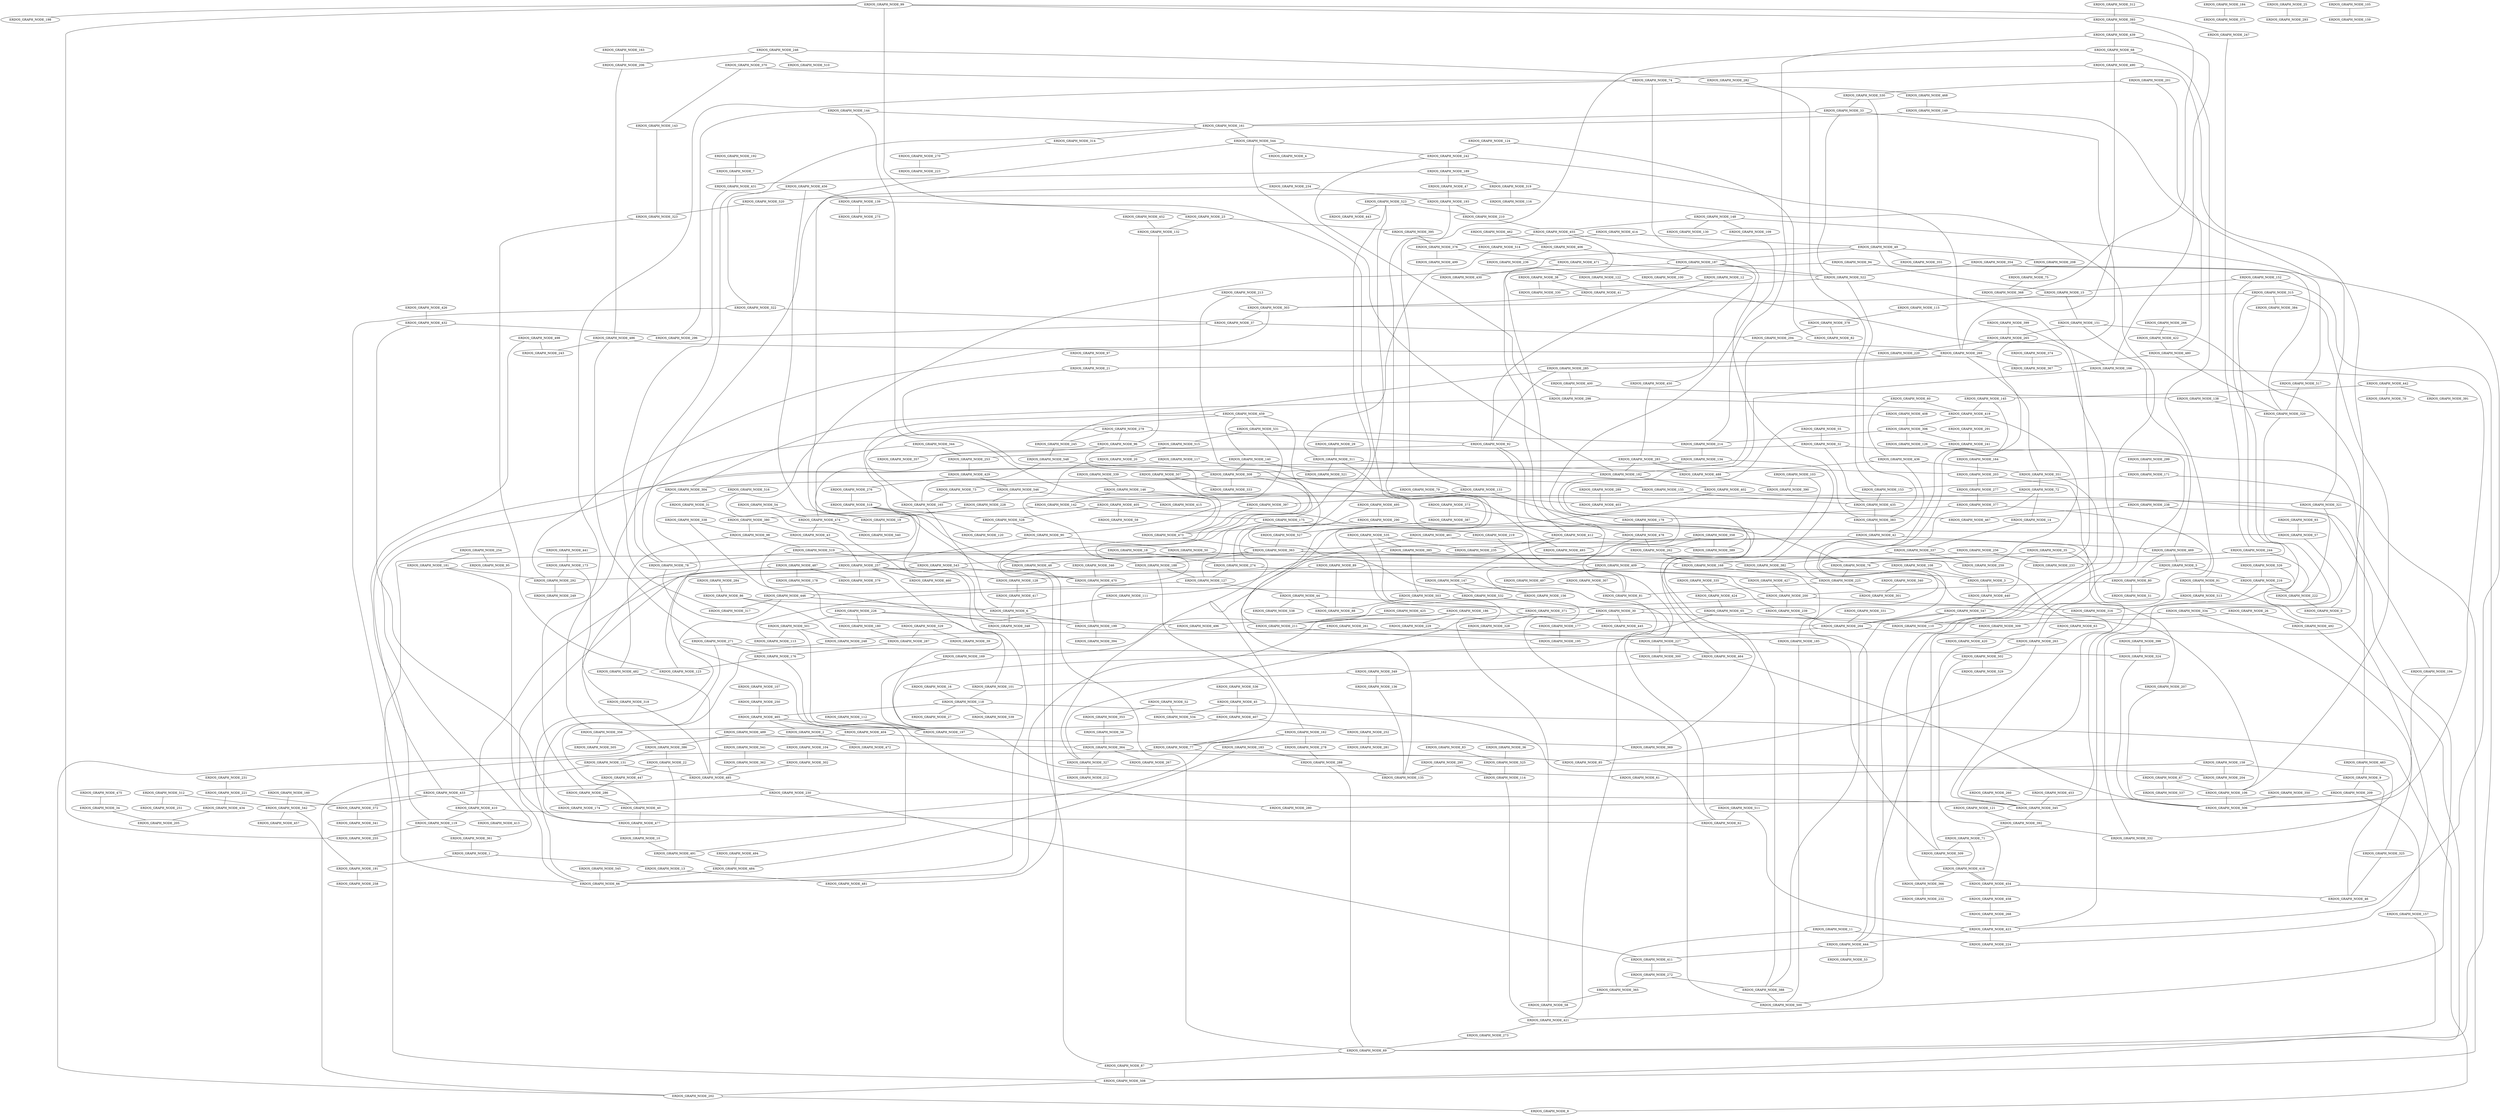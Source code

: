 graph ERDOS_GRAPH{
ERDOS_GRAPH_NODE_436 -- ERDOS_GRAPH_NODE_351;
ERDOS_GRAPH_NODE_528 -- ERDOS_GRAPH_NODE_90;
ERDOS_GRAPH_NODE_435 -- ERDOS_GRAPH_NODE_383;
ERDOS_GRAPH_NODE_511 -- ERDOS_GRAPH_NODE_423;
ERDOS_GRAPH_NODE_371 -- ERDOS_GRAPH_NODE_327;
ERDOS_GRAPH_NODE_99 -- ERDOS_GRAPH_NODE_393;
ERDOS_GRAPH_NODE_91 -- ERDOS_GRAPH_NODE_492;
ERDOS_GRAPH_NODE_242 -- ERDOS_GRAPH_NODE_189;
ERDOS_GRAPH_NODE_398 -- ERDOS_GRAPH_NODE_324;
ERDOS_GRAPH_NODE_146 -- ERDOS_GRAPH_NODE_397;
ERDOS_GRAPH_NODE_385 -- ERDOS_GRAPH_NODE_503;
ERDOS_GRAPH_NODE_320 -- ERDOS_GRAPH_NODE_423;
ERDOS_GRAPH_NODE_440 -- ERDOS_GRAPH_NODE_547;
ERDOS_GRAPH_NODE_279 -- ERDOS_GRAPH_NODE_96;
ERDOS_GRAPH_NODE_15 -- ERDOS_GRAPH_NODE_151;
ERDOS_GRAPH_NODE_319 -- ERDOS_GRAPH_NODE_116;
ERDOS_GRAPH_NODE_423 -- ERDOS_GRAPH_NODE_224;
ERDOS_GRAPH_NODE_380 -- ERDOS_GRAPH_NODE_43;
ERDOS_GRAPH_NODE_351 -- ERDOS_GRAPH_NODE_72;
ERDOS_GRAPH_NODE_261 -- ERDOS_GRAPH_NODE_248;
ERDOS_GRAPH_NODE_228 -- ERDOS_GRAPH_NODE_19;
ERDOS_GRAPH_NODE_363 -- ERDOS_GRAPH_NODE_543;
ERDOS_GRAPH_NODE_409 -- ERDOS_GRAPH_NODE_345;
ERDOS_GRAPH_NODE_395 -- ERDOS_GRAPH_NODE_376;
ERDOS_GRAPH_NODE_471 -- ERDOS_GRAPH_NODE_430;
ERDOS_GRAPH_NODE_30 -- ERDOS_GRAPH_NODE_177;
ERDOS_GRAPH_NODE_90 -- ERDOS_GRAPH_NODE_257;
ERDOS_GRAPH_NODE_175 -- ERDOS_GRAPH_NODE_219;
ERDOS_GRAPH_NODE_429 -- ERDOS_GRAPH_NODE_276;
ERDOS_GRAPH_NODE_246 -- ERDOS_GRAPH_NODE_282;
ERDOS_GRAPH_NODE_442 -- ERDOS_GRAPH_NODE_391;
ERDOS_GRAPH_NODE_169 -- ERDOS_GRAPH_NODE_197;
ERDOS_GRAPH_NODE_502 -- ERDOS_GRAPH_NODE_529;
ERDOS_GRAPH_NODE_295 -- ERDOS_GRAPH_NODE_114;
ERDOS_GRAPH_NODE_392 -- ERDOS_GRAPH_NODE_71;
ERDOS_GRAPH_NODE_334 -- ERDOS_GRAPH_NODE_325;
ERDOS_GRAPH_NODE_191 -- ERDOS_GRAPH_NODE_258;
ERDOS_GRAPH_NODE_522 -- ERDOS_GRAPH_NODE_41;
ERDOS_GRAPH_NODE_108 -- ERDOS_GRAPH_NODE_3;
ERDOS_GRAPH_NODE_450 -- ERDOS_GRAPH_NODE_283;
ERDOS_GRAPH_NODE_270 -- ERDOS_GRAPH_NODE_223;
ERDOS_GRAPH_NODE_494 -- ERDOS_GRAPH_NODE_484;
ERDOS_GRAPH_NODE_446 -- ERDOS_GRAPH_NODE_66;
ERDOS_GRAPH_NODE_127 -- ERDOS_GRAPH_NODE_446;
ERDOS_GRAPH_NODE_68 -- ERDOS_GRAPH_NODE_91;
ERDOS_GRAPH_NODE_404 -- ERDOS_GRAPH_NODE_202;
ERDOS_GRAPH_NODE_303 -- ERDOS_GRAPH_NODE_292;
ERDOS_GRAPH_NODE_318 -- ERDOS_GRAPH_NODE_485;
ERDOS_GRAPH_NODE_402 -- ERDOS_GRAPH_NODE_321;
ERDOS_GRAPH_NODE_419 -- ERDOS_GRAPH_NODE_259;
ERDOS_GRAPH_NODE_148 -- ERDOS_GRAPH_NODE_517;
ERDOS_GRAPH_NODE_175 -- ERDOS_GRAPH_NODE_127;
ERDOS_GRAPH_NODE_523 -- ERDOS_GRAPH_NODE_175;
ERDOS_GRAPH_NODE_200 -- ERDOS_GRAPH_NODE_316;
ERDOS_GRAPH_NODE_461 -- ERDOS_GRAPH_NODE_111;
ERDOS_GRAPH_NODE_158 -- ERDOS_GRAPH_NODE_204;
ERDOS_GRAPH_NODE_304 -- ERDOS_GRAPH_NODE_491;
ERDOS_GRAPH_NODE_180 -- ERDOS_GRAPH_NODE_287;
ERDOS_GRAPH_NODE_459 -- ERDOS_GRAPH_NODE_120;
ERDOS_GRAPH_NODE_327 -- ERDOS_GRAPH_NODE_212;
ERDOS_GRAPH_NODE_71 -- ERDOS_GRAPH_NODE_418;
ERDOS_GRAPH_NODE_22 -- ERDOS_GRAPH_NODE_447;
ERDOS_GRAPH_NODE_526 -- ERDOS_GRAPH_NODE_216;
ERDOS_GRAPH_NODE_459 -- ERDOS_GRAPH_NODE_199;
ERDOS_GRAPH_NODE_34 -- ERDOS_GRAPH_NODE_205;
ERDOS_GRAPH_NODE_133 -- ERDOS_GRAPH_NODE_369;
ERDOS_GRAPH_NODE_277 -- ERDOS_GRAPH_NODE_377;
ERDOS_GRAPH_NODE_149 -- ERDOS_GRAPH_NODE_161;
ERDOS_GRAPH_NODE_152 -- ERDOS_GRAPH_NODE_345;
ERDOS_GRAPH_NODE_225 -- ERDOS_GRAPH_NODE_301;
ERDOS_GRAPH_NODE_283 -- ERDOS_GRAPH_NODE_182;
ERDOS_GRAPH_NODE_461 -- ERDOS_GRAPH_NODE_389;
ERDOS_GRAPH_NODE_433 -- ERDOS_GRAPH_NODE_410;
ERDOS_GRAPH_NODE_263 -- ERDOS_GRAPH_NODE_85;
ERDOS_GRAPH_NODE_334 -- ERDOS_GRAPH_NODE_110;
ERDOS_GRAPH_NODE_350 -- ERDOS_GRAPH_NODE_506;
ERDOS_GRAPH_NODE_412 -- ERDOS_GRAPH_NODE_345;
ERDOS_GRAPH_NODE_269 -- ERDOS_GRAPH_NODE_351;
ERDOS_GRAPH_NODE_247 -- ERDOS_GRAPH_NODE_244;
ERDOS_GRAPH_NODE_424 -- ERDOS_GRAPH_NODE_65;
ERDOS_GRAPH_NODE_403 -- ERDOS_GRAPH_NODE_467;
ERDOS_GRAPH_NODE_378 -- ERDOS_GRAPH_NODE_82;
ERDOS_GRAPH_NODE_544 -- ERDOS_GRAPH_NODE_242;
ERDOS_GRAPH_NODE_315 -- ERDOS_GRAPH_NODE_106;
ERDOS_GRAPH_NODE_248 -- ERDOS_GRAPH_NODE_40;
ERDOS_GRAPH_NODE_8 -- ERDOS_GRAPH_NODE_118;
ERDOS_GRAPH_NODE_107 -- ERDOS_GRAPH_NODE_250;
ERDOS_GRAPH_NODE_501 -- ERDOS_GRAPH_NODE_248;
ERDOS_GRAPH_NODE_157 -- ERDOS_GRAPH_NODE_69;
ERDOS_GRAPH_NODE_410 -- ERDOS_GRAPH_NODE_119;
ERDOS_GRAPH_NODE_143 -- ERDOS_GRAPH_NODE_323;
ERDOS_GRAPH_NODE_425 -- ERDOS_GRAPH_NODE_211;
ERDOS_GRAPH_NODE_354 -- ERDOS_GRAPH_NODE_423;
ERDOS_GRAPH_NODE_148 -- ERDOS_GRAPH_NODE_455;
ERDOS_GRAPH_NODE_453 -- ERDOS_GRAPH_NODE_345;
ERDOS_GRAPH_NODE_322 -- ERDOS_GRAPH_NODE_37;
ERDOS_GRAPH_NODE_364 -- ERDOS_GRAPH_NODE_85;
ERDOS_GRAPH_NODE_184 -- ERDOS_GRAPH_NODE_375;
ERDOS_GRAPH_NODE_442 -- ERDOS_GRAPH_NODE_70;
ERDOS_GRAPH_NODE_512 -- ERDOS_GRAPH_NODE_542;
ERDOS_GRAPH_NODE_226 -- ERDOS_GRAPH_NODE_501;
ERDOS_GRAPH_NODE_531 -- ERDOS_GRAPH_NODE_515;
ERDOS_GRAPH_NODE_483 -- ERDOS_GRAPH_NODE_332;
ERDOS_GRAPH_NODE_181 -- ERDOS_GRAPH_NODE_292;
ERDOS_GRAPH_NODE_306 -- ERDOS_GRAPH_NODE_126;
ERDOS_GRAPH_NODE_26 -- ERDOS_GRAPH_NODE_309;
ERDOS_GRAPH_NODE_349 -- ERDOS_GRAPH_NODE_101;
ERDOS_GRAPH_NODE_363 -- ERDOS_GRAPH_NODE_106;
ERDOS_GRAPH_NODE_80 -- ERDOS_GRAPH_NODE_51;
ERDOS_GRAPH_NODE_185 -- ERDOS_GRAPH_NODE_500;
ERDOS_GRAPH_NODE_200 -- ERDOS_GRAPH_NODE_371;
ERDOS_GRAPH_NODE_213 -- ERDOS_GRAPH_NODE_303;
ERDOS_GRAPH_NODE_112 -- ERDOS_GRAPH_NODE_197;
ERDOS_GRAPH_NODE_269 -- ERDOS_GRAPH_NODE_21;
ERDOS_GRAPH_NODE_206 -- ERDOS_GRAPH_NODE_486;
ERDOS_GRAPH_NODE_136 -- ERDOS_GRAPH_NODE_135;
ERDOS_GRAPH_NODE_146 -- ERDOS_GRAPH_NODE_142;
ERDOS_GRAPH_NODE_203 -- ERDOS_GRAPH_NODE_500;
ERDOS_GRAPH_NODE_543 -- ERDOS_GRAPH_NODE_292;
ERDOS_GRAPH_NODE_414 -- ERDOS_GRAPH_NODE_514;
ERDOS_GRAPH_NODE_353 -- ERDOS_GRAPH_NODE_56;
ERDOS_GRAPH_NODE_421 -- ERDOS_GRAPH_NODE_273;
ERDOS_GRAPH_NODE_361 -- ERDOS_GRAPH_NODE_1;
ERDOS_GRAPH_NODE_264 -- ERDOS_GRAPH_NODE_227;
ERDOS_GRAPH_NODE_272 -- ERDOS_GRAPH_NODE_365;
ERDOS_GRAPH_NODE_83 -- ERDOS_GRAPH_NODE_525;
ERDOS_GRAPH_NODE_319 -- ERDOS_GRAPH_NODE_520;
ERDOS_GRAPH_NODE_385 -- ERDOS_GRAPH_NODE_259;
ERDOS_GRAPH_NODE_362 -- ERDOS_GRAPH_NODE_485;
ERDOS_GRAPH_NODE_284 -- ERDOS_GRAPH_NODE_86;
ERDOS_GRAPH_NODE_183 -- ERDOS_GRAPH_NODE_484;
ERDOS_GRAPH_NODE_373 -- ERDOS_GRAPH_NODE_388;
ERDOS_GRAPH_NODE_32 -- ERDOS_GRAPH_NODE_435;
ERDOS_GRAPH_NODE_325 -- ERDOS_GRAPH_NODE_46;
ERDOS_GRAPH_NODE_487 -- ERDOS_GRAPH_NODE_379;
ERDOS_GRAPH_NODE_455 -- ERDOS_GRAPH_NODE_478;
ERDOS_GRAPH_NODE_545 -- ERDOS_GRAPH_NODE_66;
ERDOS_GRAPH_NODE_146 -- ERDOS_GRAPH_NODE_332;
ERDOS_GRAPH_NODE_380 -- ERDOS_GRAPH_NODE_98;
ERDOS_GRAPH_NODE_19 -- ERDOS_GRAPH_NODE_540;
ERDOS_GRAPH_NODE_152 -- ERDOS_GRAPH_NODE_15;
ERDOS_GRAPH_NODE_311 -- ERDOS_GRAPH_NODE_182;
ERDOS_GRAPH_NODE_199 -- ERDOS_GRAPH_NODE_185;
ERDOS_GRAPH_NODE_515 -- ERDOS_GRAPH_NODE_20;
ERDOS_GRAPH_NODE_405 -- ERDOS_GRAPH_NODE_528;
ERDOS_GRAPH_NODE_242 -- ERDOS_GRAPH_NODE_269;
ERDOS_GRAPH_NODE_446 -- ERDOS_GRAPH_NODE_6;
ERDOS_GRAPH_NODE_475 -- ERDOS_GRAPH_NODE_34;
ERDOS_GRAPH_NODE_289 -- ERDOS_GRAPH_NODE_403;
ERDOS_GRAPH_NODE_285 -- ERDOS_GRAPH_NODE_92;
ERDOS_GRAPH_NODE_244 -- ERDOS_GRAPH_NODE_76;
ERDOS_GRAPH_NODE_400 -- ERDOS_GRAPH_NODE_298;
ERDOS_GRAPH_NODE_532 -- ERDOS_GRAPH_NODE_169;
ERDOS_GRAPH_NODE_2 -- ERDOS_GRAPH_NODE_472;
ERDOS_GRAPH_NODE_315 -- ERDOS_GRAPH_NODE_233;
ERDOS_GRAPH_NODE_117 -- ERDOS_GRAPH_NODE_361;
ERDOS_GRAPH_NODE_194 -- ERDOS_GRAPH_NODE_506;
ERDOS_GRAPH_NODE_199 -- ERDOS_GRAPH_NODE_394;
ERDOS_GRAPH_NODE_482 -- ERDOS_GRAPH_NODE_485;
ERDOS_GRAPH_NODE_339 -- ERDOS_GRAPH_NODE_146;
ERDOS_GRAPH_NODE_7 -- ERDOS_GRAPH_NODE_431;
ERDOS_GRAPH_NODE_489 -- ERDOS_GRAPH_NODE_364;
ERDOS_GRAPH_NODE_99 -- ERDOS_GRAPH_NODE_198;
ERDOS_GRAPH_NODE_307 -- ERDOS_GRAPH_NODE_81;
ERDOS_GRAPH_NODE_153 -- ERDOS_GRAPH_NODE_435;
ERDOS_GRAPH_NODE_38 -- ERDOS_GRAPH_NODE_330;
ERDOS_GRAPH_NODE_459 -- ERDOS_GRAPH_NODE_165;
ERDOS_GRAPH_NODE_274 -- ERDOS_GRAPH_NODE_200;
ERDOS_GRAPH_NODE_383 -- ERDOS_GRAPH_NODE_522;
ERDOS_GRAPH_NODE_464 -- ERDOS_GRAPH_NODE_349;
ERDOS_GRAPH_NODE_454 -- ERDOS_GRAPH_NODE_46;
ERDOS_GRAPH_NODE_458 -- ERDOS_GRAPH_NODE_268;
ERDOS_GRAPH_NODE_298 -- ERDOS_GRAPH_NODE_304;
ERDOS_GRAPH_NODE_173 -- ERDOS_GRAPH_NODE_292;
ERDOS_GRAPH_NODE_491 -- ERDOS_GRAPH_NODE_484;
ERDOS_GRAPH_NODE_171 -- ERDOS_GRAPH_NODE_508;
ERDOS_GRAPH_NODE_388 -- ERDOS_GRAPH_NODE_500;
ERDOS_GRAPH_NODE_544 -- ERDOS_GRAPH_NODE_4;
ERDOS_GRAPH_NODE_32 -- ERDOS_GRAPH_NODE_253;
ERDOS_GRAPH_NODE_432 -- ERDOS_GRAPH_NODE_296;
ERDOS_GRAPH_NODE_189 -- ERDOS_GRAPH_NODE_319;
ERDOS_GRAPH_NODE_518 -- ERDOS_GRAPH_NODE_87;
ERDOS_GRAPH_NODE_409 -- ERDOS_GRAPH_NODE_497;
ERDOS_GRAPH_NODE_230 -- ERDOS_GRAPH_NODE_345;
ERDOS_GRAPH_NODE_147 -- ERDOS_GRAPH_NODE_532;
ERDOS_GRAPH_NODE_263 -- ERDOS_GRAPH_NODE_502;
ERDOS_GRAPH_NODE_465 -- ERDOS_GRAPH_NODE_197;
ERDOS_GRAPH_NODE_487 -- ERDOS_GRAPH_NODE_178;
ERDOS_GRAPH_NODE_525 -- ERDOS_GRAPH_NODE_114;
ERDOS_GRAPH_NODE_444 -- ERDOS_GRAPH_NODE_53;
ERDOS_GRAPH_NODE_412 -- ERDOS_GRAPH_NODE_147;
ERDOS_GRAPH_NODE_260 -- ERDOS_GRAPH_NODE_345;
ERDOS_GRAPH_NODE_37 -- ERDOS_GRAPH_NODE_296;
ERDOS_GRAPH_NODE_128 -- ERDOS_GRAPH_NODE_417;
ERDOS_GRAPH_NODE_513 -- ERDOS_GRAPH_NODE_30;
ERDOS_GRAPH_NODE_12 -- ERDOS_GRAPH_NODE_330;
ERDOS_GRAPH_NODE_50 -- ERDOS_GRAPH_NODE_168;
ERDOS_GRAPH_NODE_216 -- ERDOS_GRAPH_NODE_222;
ERDOS_GRAPH_NODE_85 -- ERDOS_GRAPH_NODE_204;
ERDOS_GRAPH_NODE_279 -- ERDOS_GRAPH_NODE_286;
ERDOS_GRAPH_NODE_149 -- ERDOS_GRAPH_NODE_321;
ERDOS_GRAPH_NODE_501 -- ERDOS_GRAPH_NODE_197;
ERDOS_GRAPH_NODE_523 -- ERDOS_GRAPH_NODE_443;
ERDOS_GRAPH_NODE_45 -- ERDOS_GRAPH_NODE_534;
ERDOS_GRAPH_NODE_541 -- ERDOS_GRAPH_NODE_362;
ERDOS_GRAPH_NODE_311 -- ERDOS_GRAPH_NODE_521;
ERDOS_GRAPH_NODE_216 -- ERDOS_GRAPH_NODE_316;
ERDOS_GRAPH_NODE_35 -- ERDOS_GRAPH_NODE_207;
ERDOS_GRAPH_NODE_94 -- ERDOS_GRAPH_NODE_38;
ERDOS_GRAPH_NODE_111 -- ERDOS_GRAPH_NODE_6;
ERDOS_GRAPH_NODE_30 -- ERDOS_GRAPH_NODE_445;
ERDOS_GRAPH_NODE_528 -- ERDOS_GRAPH_NODE_120;
ERDOS_GRAPH_NODE_376 -- ERDOS_GRAPH_NODE_499;
ERDOS_GRAPH_NODE_12 -- ERDOS_GRAPH_NODE_92;
ERDOS_GRAPH_NODE_246 -- ERDOS_GRAPH_NODE_510;
ERDOS_GRAPH_NODE_42 -- ERDOS_GRAPH_NODE_363;
ERDOS_GRAPH_NODE_209 -- ERDOS_GRAPH_NODE_280;
ERDOS_GRAPH_NODE_68 -- ERDOS_GRAPH_NODE_133;
ERDOS_GRAPH_NODE_89 -- ERDOS_GRAPH_NODE_128;
ERDOS_GRAPH_NODE_21 -- ERDOS_GRAPH_NODE_69;
ERDOS_GRAPH_NODE_189 -- ERDOS_GRAPH_NODE_431;
ERDOS_GRAPH_NODE_307 -- ERDOS_GRAPH_NODE_113;
ERDOS_GRAPH_NODE_309 -- ERDOS_GRAPH_NODE_420;
ERDOS_GRAPH_NODE_269 -- ERDOS_GRAPH_NODE_285;
ERDOS_GRAPH_NODE_257 -- ERDOS_GRAPH_NODE_61;
ERDOS_GRAPH_NODE_264 -- ERDOS_GRAPH_NODE_263;
ERDOS_GRAPH_NODE_408 -- ERDOS_GRAPH_NODE_389;
ERDOS_GRAPH_NODE_96 -- ERDOS_GRAPH_NODE_532;
ERDOS_GRAPH_NODE_544 -- ERDOS_GRAPH_NODE_481;
ERDOS_GRAPH_NODE_42 -- ERDOS_GRAPH_NODE_469;
ERDOS_GRAPH_NODE_535 -- ERDOS_GRAPH_NODE_371;
ERDOS_GRAPH_NODE_423 -- ERDOS_GRAPH_NODE_444;
ERDOS_GRAPH_NODE_386 -- ERDOS_GRAPH_NODE_22;
ERDOS_GRAPH_NODE_283 -- ERDOS_GRAPH_NODE_433;
ERDOS_GRAPH_NODE_67 -- ERDOS_GRAPH_NODE_106;
ERDOS_GRAPH_NODE_192 -- ERDOS_GRAPH_NODE_7;
ERDOS_GRAPH_NODE_407 -- ERDOS_GRAPH_NODE_252;
ERDOS_GRAPH_NODE_211 -- ERDOS_GRAPH_NODE_195;
ERDOS_GRAPH_NODE_98 -- ERDOS_GRAPH_NODE_482;
ERDOS_GRAPH_NODE_55 -- ERDOS_GRAPH_NODE_32;
ERDOS_GRAPH_NODE_234 -- ERDOS_GRAPH_NODE_193;
ERDOS_GRAPH_NODE_294 -- ERDOS_GRAPH_NODE_182;
ERDOS_GRAPH_NODE_536 -- ERDOS_GRAPH_NODE_45;
ERDOS_GRAPH_NODE_436 -- ERDOS_GRAPH_NODE_488;
ERDOS_GRAPH_NODE_145 -- ERDOS_GRAPH_NODE_225;
ERDOS_GRAPH_NODE_417 -- ERDOS_GRAPH_NODE_6;
ERDOS_GRAPH_NODE_162 -- ERDOS_GRAPH_NODE_77;
ERDOS_GRAPH_NODE_36 -- ERDOS_GRAPH_NODE_525;
ERDOS_GRAPH_NODE_370 -- ERDOS_GRAPH_NODE_143;
ERDOS_GRAPH_NODE_162 -- ERDOS_GRAPH_NODE_477;
ERDOS_GRAPH_NODE_222 -- ERDOS_GRAPH_NODE_0;
ERDOS_GRAPH_NODE_144 -- ERDOS_GRAPH_NODE_161;
ERDOS_GRAPH_NODE_383 -- ERDOS_GRAPH_NODE_455;
ERDOS_GRAPH_NODE_72 -- ERDOS_GRAPH_NODE_14;
ERDOS_GRAPH_NODE_45 -- ERDOS_GRAPH_NODE_407;
ERDOS_GRAPH_NODE_546 -- ERDOS_GRAPH_NODE_228;
ERDOS_GRAPH_NODE_386 -- ERDOS_GRAPH_NODE_131;
ERDOS_GRAPH_NODE_490 -- ERDOS_GRAPH_NODE_483;
ERDOS_GRAPH_NODE_92 -- ERDOS_GRAPH_NODE_421;
ERDOS_GRAPH_NODE_509 -- ERDOS_GRAPH_NODE_418;
ERDOS_GRAPH_NODE_303 -- ERDOS_GRAPH_NODE_37;
ERDOS_GRAPH_NODE_406 -- ERDOS_GRAPH_NODE_236;
ERDOS_GRAPH_NODE_96 -- ERDOS_GRAPH_NODE_357;
ERDOS_GRAPH_NODE_418 -- ERDOS_GRAPH_NODE_454;
ERDOS_GRAPH_NODE_187 -- ERDOS_GRAPH_NODE_100;
ERDOS_GRAPH_NODE_121 -- ERDOS_GRAPH_NODE_392;
ERDOS_GRAPH_NODE_503 -- ERDOS_GRAPH_NODE_88;
ERDOS_GRAPH_NODE_252 -- ERDOS_GRAPH_NODE_281;
ERDOS_GRAPH_NODE_204 -- ERDOS_GRAPH_NODE_106;
ERDOS_GRAPH_NODE_139 -- ERDOS_GRAPH_NODE_23;
ERDOS_GRAPH_NODE_226 -- ERDOS_GRAPH_NODE_180;
ERDOS_GRAPH_NODE_512 -- ERDOS_GRAPH_NODE_251;
ERDOS_GRAPH_NODE_74 -- ERDOS_GRAPH_NODE_356;
ERDOS_GRAPH_NODE_114 -- ERDOS_GRAPH_NODE_421;
ERDOS_GRAPH_NODE_376 -- ERDOS_GRAPH_NODE_471;
ERDOS_GRAPH_NODE_478 -- ERDOS_GRAPH_NODE_262;
ERDOS_GRAPH_NODE_118 -- ERDOS_GRAPH_NODE_27;
ERDOS_GRAPH_NODE_372 -- ERDOS_GRAPH_NODE_341;
ERDOS_GRAPH_NODE_132 -- ERDOS_GRAPH_NODE_96;
ERDOS_GRAPH_NODE_447 -- ERDOS_GRAPH_NODE_286;
ERDOS_GRAPH_NODE_246 -- ERDOS_GRAPH_NODE_370;
ERDOS_GRAPH_NODE_176 -- ERDOS_GRAPH_NODE_123;
ERDOS_GRAPH_NODE_201 -- ERDOS_GRAPH_NODE_480;
ERDOS_GRAPH_NODE_427 -- ERDOS_GRAPH_NODE_200;
ERDOS_GRAPH_NODE_181 -- ERDOS_GRAPH_NODE_477;
ERDOS_GRAPH_NODE_279 -- ERDOS_GRAPH_NODE_245;
ERDOS_GRAPH_NODE_151 -- ERDOS_GRAPH_NODE_469;
ERDOS_GRAPH_NODE_383 -- ERDOS_GRAPH_NODE_42;
ERDOS_GRAPH_NODE_29 -- ERDOS_GRAPH_NODE_311;
ERDOS_GRAPH_NODE_126 -- ERDOS_GRAPH_NODE_194;
ERDOS_GRAPH_NODE_407 -- ERDOS_GRAPH_NODE_356;
ERDOS_GRAPH_NODE_213 -- ERDOS_GRAPH_NODE_493;
ERDOS_GRAPH_NODE_542 -- ERDOS_GRAPH_NODE_191;
ERDOS_GRAPH_NODE_80 -- ERDOS_GRAPH_NODE_200;
ERDOS_GRAPH_NODE_257 -- ERDOS_GRAPH_NODE_227;
ERDOS_GRAPH_NODE_230 -- ERDOS_GRAPH_NODE_174;
ERDOS_GRAPH_NODE_474 -- ERDOS_GRAPH_NODE_43;
ERDOS_GRAPH_NODE_487 -- ERDOS_GRAPH_NODE_66;
ERDOS_GRAPH_NODE_469 -- ERDOS_GRAPH_NODE_80;
ERDOS_GRAPH_NODE_408 -- ERDOS_GRAPH_NODE_306;
ERDOS_GRAPH_NODE_173 -- ERDOS_GRAPH_NODE_318;
ERDOS_GRAPH_NODE_354 -- ERDOS_GRAPH_NODE_522;
ERDOS_GRAPH_NODE_308 -- ERDOS_GRAPH_NODE_155;
ERDOS_GRAPH_NODE_254 -- ERDOS_GRAPH_NODE_95;
ERDOS_GRAPH_NODE_436 -- ERDOS_GRAPH_NODE_42;
ERDOS_GRAPH_NODE_43 -- ERDOS_GRAPH_NODE_257;
ERDOS_GRAPH_NODE_455 -- ERDOS_GRAPH_NODE_376;
ERDOS_GRAPH_NODE_118 -- ERDOS_GRAPH_NODE_465;
ERDOS_GRAPH_NODE_285 -- ERDOS_GRAPH_NODE_400;
ERDOS_GRAPH_NODE_187 -- ERDOS_GRAPH_NODE_412;
ERDOS_GRAPH_NODE_47 -- ERDOS_GRAPH_NODE_193;
ERDOS_GRAPH_NODE_140 -- ERDOS_GRAPH_NODE_308;
ERDOS_GRAPH_NODE_377 -- ERDOS_GRAPH_NODE_263;
ERDOS_GRAPH_NODE_291 -- ERDOS_GRAPH_NODE_241;
ERDOS_GRAPH_NODE_373 -- ERDOS_GRAPH_NODE_387;
ERDOS_GRAPH_NODE_238 -- ERDOS_GRAPH_NODE_421;
ERDOS_GRAPH_NODE_279 -- ERDOS_GRAPH_NODE_92;
ERDOS_GRAPH_NODE_547 -- ERDOS_GRAPH_NODE_110;
ERDOS_GRAPH_NODE_49 -- ERDOS_GRAPH_NODE_208;
ERDOS_GRAPH_NODE_179 -- ERDOS_GRAPH_NODE_478;
ERDOS_GRAPH_NODE_221 -- ERDOS_GRAPH_NODE_372;
ERDOS_GRAPH_NODE_158 -- ERDOS_GRAPH_NODE_61;
ERDOS_GRAPH_NODE_117 -- ERDOS_GRAPH_NODE_488;
ERDOS_GRAPH_NODE_441 -- ERDOS_GRAPH_NODE_173;
ERDOS_GRAPH_NODE_364 -- ERDOS_GRAPH_NODE_327;
ERDOS_GRAPH_NODE_477 -- ERDOS_GRAPH_NODE_10;
ERDOS_GRAPH_NODE_483 -- ERDOS_GRAPH_NODE_9;
ERDOS_GRAPH_NODE_308 -- ERDOS_GRAPH_NODE_73;
ERDOS_GRAPH_NODE_456 -- ERDOS_GRAPH_NODE_322;
ERDOS_GRAPH_NODE_5 -- ERDOS_GRAPH_NODE_80;
ERDOS_GRAPH_NODE_315 -- ERDOS_GRAPH_NODE_384;
ERDOS_GRAPH_NODE_454 -- ERDOS_GRAPH_NODE_458;
ERDOS_GRAPH_NODE_155 -- ERDOS_GRAPH_NODE_435;
ERDOS_GRAPH_NODE_1 -- ERDOS_GRAPH_NODE_13;
ERDOS_GRAPH_NODE_446 -- ERDOS_GRAPH_NODE_317;
ERDOS_GRAPH_NODE_94 -- ERDOS_GRAPH_NODE_320;
ERDOS_GRAPH_NODE_456 -- ERDOS_GRAPH_NODE_139;
ERDOS_GRAPH_NODE_344 -- ERDOS_GRAPH_NODE_253;
ERDOS_GRAPH_NODE_294 -- ERDOS_GRAPH_NODE_269;
ERDOS_GRAPH_NODE_516 -- ERDOS_GRAPH_NODE_31;
ERDOS_GRAPH_NODE_269 -- ERDOS_GRAPH_NODE_367;
ERDOS_GRAPH_NODE_74 -- ERDOS_GRAPH_NODE_179;
ERDOS_GRAPH_NODE_25 -- ERDOS_GRAPH_NODE_293;
ERDOS_GRAPH_NODE_399 -- ERDOS_GRAPH_NODE_166;
ERDOS_GRAPH_NODE_434 -- ERDOS_GRAPH_NODE_205;
ERDOS_GRAPH_NODE_454 -- ERDOS_GRAPH_NODE_418;
ERDOS_GRAPH_NODE_93 -- ERDOS_GRAPH_NODE_57;
ERDOS_GRAPH_NODE_292 -- ERDOS_GRAPH_NODE_249;
ERDOS_GRAPH_NODE_90 -- ERDOS_GRAPH_NODE_50;
ERDOS_GRAPH_NODE_79 -- ERDOS_GRAPH_NODE_165;
ERDOS_GRAPH_NODE_219 -- ERDOS_GRAPH_NODE_81;
ERDOS_GRAPH_NODE_177 -- ERDOS_GRAPH_NODE_195;
ERDOS_GRAPH_NODE_98 -- ERDOS_GRAPH_NODE_519;
ERDOS_GRAPH_NODE_225 -- ERDOS_GRAPH_NODE_81;
ERDOS_GRAPH_NODE_465 -- ERDOS_GRAPH_NODE_2;
ERDOS_GRAPH_NODE_44 -- ERDOS_GRAPH_NODE_88;
ERDOS_GRAPH_NODE_530 -- ERDOS_GRAPH_NODE_49;
ERDOS_GRAPH_NODE_439 -- ERDOS_GRAPH_NODE_166;
ERDOS_GRAPH_NODE_285 -- ERDOS_GRAPH_NODE_245;
ERDOS_GRAPH_NODE_78 -- ERDOS_GRAPH_NODE_501;
ERDOS_GRAPH_NODE_152 -- ERDOS_GRAPH_NODE_69;
ERDOS_GRAPH_NODE_52 -- ERDOS_GRAPH_NODE_353;
ERDOS_GRAPH_NODE_363 -- ERDOS_GRAPH_NODE_188;
ERDOS_GRAPH_NODE_89 -- ERDOS_GRAPH_NODE_88;
ERDOS_GRAPH_NODE_257 -- ERDOS_GRAPH_NODE_379;
ERDOS_GRAPH_NODE_329 -- ERDOS_GRAPH_NODE_39;
ERDOS_GRAPH_NODE_498 -- ERDOS_GRAPH_NODE_119;
ERDOS_GRAPH_NODE_119 -- ERDOS_GRAPH_NODE_361;
ERDOS_GRAPH_NODE_49 -- ERDOS_GRAPH_NODE_66;
ERDOS_GRAPH_NODE_278 -- ERDOS_GRAPH_NODE_288;
ERDOS_GRAPH_NODE_486 -- ERDOS_GRAPH_NODE_243;
ERDOS_GRAPH_NODE_226 -- ERDOS_GRAPH_NODE_496;
ERDOS_GRAPH_NODE_142 -- ERDOS_GRAPH_NODE_380;
ERDOS_GRAPH_NODE_495 -- ERDOS_GRAPH_NODE_327;
ERDOS_GRAPH_NODE_393 -- ERDOS_GRAPH_NODE_368;
ERDOS_GRAPH_NODE_405 -- ERDOS_GRAPH_NODE_76;
ERDOS_GRAPH_NODE_265 -- ERDOS_GRAPH_NODE_220;
ERDOS_GRAPH_NODE_160 -- ERDOS_GRAPH_NODE_542;
ERDOS_GRAPH_NODE_138 -- ERDOS_GRAPH_NODE_320;
ERDOS_GRAPH_NODE_392 -- ERDOS_GRAPH_NODE_332;
ERDOS_GRAPH_NODE_166 -- ERDOS_GRAPH_NODE_506;
ERDOS_GRAPH_NODE_519 -- ERDOS_GRAPH_NODE_543;
ERDOS_GRAPH_NODE_452 -- ERDOS_GRAPH_NODE_132;
ERDOS_GRAPH_NODE_523 -- ERDOS_GRAPH_NODE_210;
ERDOS_GRAPH_NODE_188 -- ERDOS_GRAPH_NODE_127;
ERDOS_GRAPH_NODE_161 -- ERDOS_GRAPH_NODE_544;
ERDOS_GRAPH_NODE_124 -- ERDOS_GRAPH_NODE_242;
ERDOS_GRAPH_NODE_188 -- ERDOS_GRAPH_NODE_77;
ERDOS_GRAPH_NODE_271 -- ERDOS_GRAPH_NODE_324;
ERDOS_GRAPH_NODE_485 -- ERDOS_GRAPH_NODE_230;
ERDOS_GRAPH_NODE_203 -- ERDOS_GRAPH_NODE_277;
ERDOS_GRAPH_NODE_480 -- ERDOS_GRAPH_NODE_367;
ERDOS_GRAPH_NODE_406 -- ERDOS_GRAPH_NODE_187;
ERDOS_GRAPH_NODE_439 -- ERDOS_GRAPH_NODE_68;
ERDOS_GRAPH_NODE_245 -- ERDOS_GRAPH_NODE_548;
ERDOS_GRAPH_NODE_57 -- ERDOS_GRAPH_NODE_334;
ERDOS_GRAPH_NODE_58 -- ERDOS_GRAPH_NODE_421;
ERDOS_GRAPH_NODE_522 -- ERDOS_GRAPH_NODE_440;
ERDOS_GRAPH_NODE_202 -- ERDOS_GRAPH_NODE_8;
ERDOS_GRAPH_NODE_164 -- ERDOS_GRAPH_NODE_203;
ERDOS_GRAPH_NODE_399 -- ERDOS_GRAPH_NODE_265;
ERDOS_GRAPH_NODE_68 -- ERDOS_GRAPH_NODE_490;
ERDOS_GRAPH_NODE_33 -- ERDOS_GRAPH_NODE_444;
ERDOS_GRAPH_NODE_187 -- ERDOS_GRAPH_NODE_522;
ERDOS_GRAPH_NODE_337 -- ERDOS_GRAPH_NODE_259;
ERDOS_GRAPH_NODE_530 -- ERDOS_GRAPH_NODE_33;
ERDOS_GRAPH_NODE_299 -- ERDOS_GRAPH_NODE_171;
ERDOS_GRAPH_NODE_147 -- ERDOS_GRAPH_NODE_156;
ERDOS_GRAPH_NODE_99 -- ERDOS_GRAPH_NODE_255;
ERDOS_GRAPH_NODE_75 -- ERDOS_GRAPH_NODE_368;
ERDOS_GRAPH_NODE_171 -- ERDOS_GRAPH_NODE_153;
ERDOS_GRAPH_NODE_308 -- ERDOS_GRAPH_NODE_470;
ERDOS_GRAPH_NODE_272 -- ERDOS_GRAPH_NODE_388;
ERDOS_GRAPH_NODE_338 -- ERDOS_GRAPH_NODE_101;
ERDOS_GRAPH_NODE_244 -- ERDOS_GRAPH_NODE_222;
ERDOS_GRAPH_NODE_230 -- ERDOS_GRAPH_NODE_411;
ERDOS_GRAPH_NODE_38 -- ERDOS_GRAPH_NODE_41;
ERDOS_GRAPH_NODE_422 -- ERDOS_GRAPH_NODE_480;
ERDOS_GRAPH_NODE_76 -- ERDOS_GRAPH_NODE_225;
ERDOS_GRAPH_NODE_49 -- ERDOS_GRAPH_NODE_355;
ERDOS_GRAPH_NODE_30 -- ERDOS_GRAPH_NODE_496;
ERDOS_GRAPH_NODE_103 -- ERDOS_GRAPH_NODE_464;
ERDOS_GRAPH_NODE_358 -- ERDOS_GRAPH_NODE_262;
ERDOS_GRAPH_NODE_33 -- ERDOS_GRAPH_NODE_161;
ERDOS_GRAPH_NODE_414 -- ERDOS_GRAPH_NODE_49;
ERDOS_GRAPH_NODE_134 -- ERDOS_GRAPH_NODE_382;
ERDOS_GRAPH_NODE_193 -- ERDOS_GRAPH_NODE_210;
ERDOS_GRAPH_NODE_418 -- ERDOS_GRAPH_NODE_366;
ERDOS_GRAPH_NODE_145 -- ERDOS_GRAPH_NODE_419;
ERDOS_GRAPH_NODE_465 -- ERDOS_GRAPH_NODE_489;
ERDOS_GRAPH_NODE_73 -- ERDOS_GRAPH_NODE_165;
ERDOS_GRAPH_NODE_442 -- ERDOS_GRAPH_NODE_145;
ERDOS_GRAPH_NODE_214 -- ERDOS_GRAPH_NODE_134;
ERDOS_GRAPH_NODE_335 -- ERDOS_GRAPH_NODE_239;
ERDOS_GRAPH_NODE_321 -- ERDOS_GRAPH_NODE_222;
ERDOS_GRAPH_NODE_429 -- ERDOS_GRAPH_NODE_546;
ERDOS_GRAPH_NODE_337 -- ERDOS_GRAPH_NODE_382;
ERDOS_GRAPH_NODE_122 -- ERDOS_GRAPH_NODE_509;
ERDOS_GRAPH_NODE_45 -- ERDOS_GRAPH_NODE_62;
ERDOS_GRAPH_NODE_366 -- ERDOS_GRAPH_NODE_232;
ERDOS_GRAPH_NODE_548 -- ERDOS_GRAPH_NODE_308;
ERDOS_GRAPH_NODE_18 -- ERDOS_GRAPH_NODE_386;
ERDOS_GRAPH_NODE_387 -- ERDOS_GRAPH_NODE_527;
ERDOS_GRAPH_NODE_410 -- ERDOS_GRAPH_NODE_62;
ERDOS_GRAPH_NODE_161 -- ERDOS_GRAPH_NODE_314;
ERDOS_GRAPH_NODE_97 -- ERDOS_GRAPH_NODE_21;
ERDOS_GRAPH_NODE_464 -- ERDOS_GRAPH_NODE_506;
ERDOS_GRAPH_NODE_87 -- ERDOS_GRAPH_NODE_508;
ERDOS_GRAPH_NODE_210 -- ERDOS_GRAPH_NODE_455;
ERDOS_GRAPH_NODE_501 -- ERDOS_GRAPH_NODE_113;
ERDOS_GRAPH_NODE_99 -- ERDOS_GRAPH_NODE_211;
ERDOS_GRAPH_NODE_507 -- ERDOS_GRAPH_NODE_473;
ERDOS_GRAPH_NODE_283 -- ERDOS_GRAPH_NODE_488;
ERDOS_GRAPH_NODE_370 -- ERDOS_GRAPH_NODE_74;
ERDOS_GRAPH_NODE_331 -- ERDOS_GRAPH_NODE_264;
ERDOS_GRAPH_NODE_335 -- ERDOS_GRAPH_NODE_424;
ERDOS_GRAPH_NODE_256 -- ERDOS_GRAPH_NODE_168;
ERDOS_GRAPH_NODE_250 -- ERDOS_GRAPH_NODE_465;
ERDOS_GRAPH_NODE_105 -- ERDOS_GRAPH_NODE_159;
ERDOS_GRAPH_NODE_433 -- ERDOS_GRAPH_NODE_131;
ERDOS_GRAPH_NODE_103 -- ERDOS_GRAPH_NODE_390;
ERDOS_GRAPH_NODE_23 -- ERDOS_GRAPH_NODE_395;
ERDOS_GRAPH_NODE_133 -- ERDOS_GRAPH_NODE_397;
ERDOS_GRAPH_NODE_295 -- ERDOS_GRAPH_NODE_135;
ERDOS_GRAPH_NODE_74 -- ERDOS_GRAPH_NODE_468;
ERDOS_GRAPH_NODE_432 -- ERDOS_GRAPH_NODE_174;
ERDOS_GRAPH_NODE_101 -- ERDOS_GRAPH_NODE_118;
ERDOS_GRAPH_NODE_459 -- ERDOS_GRAPH_NODE_531;
ERDOS_GRAPH_NODE_503 -- ERDOS_GRAPH_NODE_500;
ERDOS_GRAPH_NODE_419 -- ERDOS_GRAPH_NODE_306;
ERDOS_GRAPH_NODE_162 -- ERDOS_GRAPH_NODE_278;
ERDOS_GRAPH_NODE_56 -- ERDOS_GRAPH_NODE_364;
ERDOS_GRAPH_NODE_288 -- ERDOS_GRAPH_NODE_69;
ERDOS_GRAPH_NODE_543 -- ERDOS_GRAPH_NODE_470;
ERDOS_GRAPH_NODE_286 -- ERDOS_GRAPH_NODE_40;
ERDOS_GRAPH_NODE_411 -- ERDOS_GRAPH_NODE_272;
ERDOS_GRAPH_NODE_238 -- ERDOS_GRAPH_NODE_467;
ERDOS_GRAPH_NODE_363 -- ERDOS_GRAPH_NODE_508;
ERDOS_GRAPH_NODE_151 -- ERDOS_GRAPH_NODE_265;
ERDOS_GRAPH_NODE_480 -- ERDOS_GRAPH_NODE_320;
ERDOS_GRAPH_NODE_182 -- ERDOS_GRAPH_NODE_402;
ERDOS_GRAPH_NODE_182 -- ERDOS_GRAPH_NODE_304;
ERDOS_GRAPH_NODE_548 -- ERDOS_GRAPH_NODE_165;
ERDOS_GRAPH_NODE_444 -- ERDOS_GRAPH_NODE_411;
ERDOS_GRAPH_NODE_547 -- ERDOS_GRAPH_NODE_388;
ERDOS_GRAPH_NODE_439 -- ERDOS_GRAPH_NODE_214;
ERDOS_GRAPH_NODE_385 -- ERDOS_GRAPH_NODE_48;
ERDOS_GRAPH_NODE_26 -- ERDOS_GRAPH_NODE_492;
ERDOS_GRAPH_NODE_6 -- ERDOS_GRAPH_NODE_348;
ERDOS_GRAPH_NODE_257 -- ERDOS_GRAPH_NODE_460;
ERDOS_GRAPH_NODE_69 -- ERDOS_GRAPH_NODE_87;
ERDOS_GRAPH_NODE_274 -- ERDOS_GRAPH_NODE_127;
ERDOS_GRAPH_NODE_519 -- ERDOS_GRAPH_NODE_409;
ERDOS_GRAPH_NODE_18 -- ERDOS_GRAPH_NODE_274;
ERDOS_GRAPH_NODE_118 -- ERDOS_GRAPH_NODE_539;
ERDOS_GRAPH_NODE_257 -- ERDOS_GRAPH_NODE_128;
ERDOS_GRAPH_NODE_161 -- ERDOS_GRAPH_NODE_78;
ERDOS_GRAPH_NODE_365 -- ERDOS_GRAPH_NODE_58;
ERDOS_GRAPH_NODE_404 -- ERDOS_GRAPH_NODE_369;
ERDOS_GRAPH_NODE_324 -- ERDOS_GRAPH_NODE_506;
ERDOS_GRAPH_NODE_526 -- ERDOS_GRAPH_NODE_224;
ERDOS_GRAPH_NODE_3 -- ERDOS_GRAPH_NODE_440;
ERDOS_GRAPH_NODE_65 -- ERDOS_GRAPH_NODE_197;
ERDOS_GRAPH_NODE_518 -- ERDOS_GRAPH_NODE_348;
ERDOS_GRAPH_NODE_459 -- ERDOS_GRAPH_NODE_140;
ERDOS_GRAPH_NODE_239 -- ERDOS_GRAPH_NODE_264;
ERDOS_GRAPH_NODE_314 -- ERDOS_GRAPH_NODE_270;
ERDOS_GRAPH_NODE_511 -- ERDOS_GRAPH_NODE_62;
ERDOS_GRAPH_NODE_518 -- ERDOS_GRAPH_NODE_528;
ERDOS_GRAPH_NODE_151 -- ERDOS_GRAPH_NODE_0;
ERDOS_GRAPH_NODE_520 -- ERDOS_GRAPH_NODE_323;
ERDOS_GRAPH_NODE_44 -- ERDOS_GRAPH_NODE_538;
ERDOS_GRAPH_NODE_16 -- ERDOS_GRAPH_NODE_118;
ERDOS_GRAPH_NODE_378 -- ERDOS_GRAPH_NODE_294;
ERDOS_GRAPH_NODE_77 -- ERDOS_GRAPH_NODE_202;
ERDOS_GRAPH_NODE_6 -- ERDOS_GRAPH_NODE_199;
ERDOS_GRAPH_NODE_166 -- ERDOS_GRAPH_NODE_62;
ERDOS_GRAPH_NODE_532 -- ERDOS_GRAPH_NODE_30;
ERDOS_GRAPH_NODE_256 -- ERDOS_GRAPH_NODE_233;
ERDOS_GRAPH_NODE_462 -- ERDOS_GRAPH_NODE_406;
ERDOS_GRAPH_NODE_329 -- ERDOS_GRAPH_NODE_287;
ERDOS_GRAPH_NODE_31 -- ERDOS_GRAPH_NODE_380;
ERDOS_GRAPH_NODE_60 -- ERDOS_GRAPH_NODE_419;
ERDOS_GRAPH_NODE_229 -- ERDOS_GRAPH_NODE_227;
ERDOS_GRAPH_NODE_393 -- ERDOS_GRAPH_NODE_439;
ERDOS_GRAPH_NODE_11 -- ERDOS_GRAPH_NODE_365;
ERDOS_GRAPH_NODE_20 -- ERDOS_GRAPH_NODE_188;
ERDOS_GRAPH_NODE_484 -- ERDOS_GRAPH_NODE_66;
ERDOS_GRAPH_NODE_409 -- ERDOS_GRAPH_NODE_3;
ERDOS_GRAPH_NODE_9 -- ERDOS_GRAPH_NODE_209;
ERDOS_GRAPH_NODE_208 -- ERDOS_GRAPH_NODE_75;
ERDOS_GRAPH_NODE_65 -- ERDOS_GRAPH_NODE_110;
ERDOS_GRAPH_NODE_546 -- ERDOS_GRAPH_NODE_415;
ERDOS_GRAPH_NODE_302 -- ERDOS_GRAPH_NODE_485;
ERDOS_GRAPH_NODE_374 -- ERDOS_GRAPH_NODE_367;
ERDOS_GRAPH_NODE_340 -- ERDOS_GRAPH_NODE_301;
ERDOS_GRAPH_NODE_312 -- ERDOS_GRAPH_NODE_393;
ERDOS_GRAPH_NODE_86 -- ERDOS_GRAPH_NODE_6;
ERDOS_GRAPH_NODE_276 -- ERDOS_GRAPH_NODE_518;
ERDOS_GRAPH_NODE_306 -- ERDOS_GRAPH_NODE_241;
ERDOS_GRAPH_NODE_115 -- ERDOS_GRAPH_NODE_378;
ERDOS_GRAPH_NODE_30 -- ERDOS_GRAPH_NODE_309;
ERDOS_GRAPH_NODE_405 -- ERDOS_GRAPH_NODE_59;
ERDOS_GRAPH_NODE_498 -- ERDOS_GRAPH_NODE_243;
ERDOS_GRAPH_NODE_531 -- ERDOS_GRAPH_NODE_214;
ERDOS_GRAPH_NODE_502 -- ERDOS_GRAPH_NODE_444;
ERDOS_GRAPH_NODE_139 -- ERDOS_GRAPH_NODE_275;
ERDOS_GRAPH_NODE_92 -- ERDOS_GRAPH_NODE_412;
ERDOS_GRAPH_NODE_465 -- ERDOS_GRAPH_NODE_404;
ERDOS_GRAPH_NODE_168 -- ERDOS_GRAPH_NODE_225;
ERDOS_GRAPH_NODE_140 -- ERDOS_GRAPH_NODE_521;
ERDOS_GRAPH_NODE_346 -- ERDOS_GRAPH_NODE_470;
ERDOS_GRAPH_NODE_322 -- ERDOS_GRAPH_NODE_66;
ERDOS_GRAPH_NODE_527 -- ERDOS_GRAPH_NODE_363;
ERDOS_GRAPH_NODE_485 -- ERDOS_GRAPH_NODE_433;
ERDOS_GRAPH_NODE_486 -- ERDOS_GRAPH_NODE_220;
ERDOS_GRAPH_NODE_71 -- ERDOS_GRAPH_NODE_509;
ERDOS_GRAPH_NODE_397 -- ERDOS_GRAPH_NODE_473;
ERDOS_GRAPH_NODE_266 -- ERDOS_GRAPH_NODE_422;
ERDOS_GRAPH_NODE_542 -- ERDOS_GRAPH_NODE_457;
ERDOS_GRAPH_NODE_290 -- ERDOS_GRAPH_NODE_57;
ERDOS_GRAPH_NODE_127 -- ERDOS_GRAPH_NODE_44;
ERDOS_GRAPH_NODE_187 -- ERDOS_GRAPH_NODE_450;
ERDOS_GRAPH_NODE_535 -- ERDOS_GRAPH_NODE_235;
ERDOS_GRAPH_NODE_474 -- ERDOS_GRAPH_NODE_540;
ERDOS_GRAPH_NODE_271 -- ERDOS_GRAPH_NODE_176;
ERDOS_GRAPH_NODE_67 -- ERDOS_GRAPH_NODE_537;
ERDOS_GRAPH_NODE_144 -- ERDOS_GRAPH_NODE_473;
ERDOS_GRAPH_NODE_22 -- ERDOS_GRAPH_NODE_491;
ERDOS_GRAPH_NODE_298 -- ERDOS_GRAPH_NODE_242;
ERDOS_GRAPH_NODE_35 -- ERDOS_GRAPH_NODE_76;
ERDOS_GRAPH_NODE_495 -- ERDOS_GRAPH_NODE_290;
ERDOS_GRAPH_NODE_547 -- ERDOS_GRAPH_NODE_264;
ERDOS_GRAPH_NODE_473 -- ERDOS_GRAPH_NODE_363;
ERDOS_GRAPH_NODE_148 -- ERDOS_GRAPH_NODE_109;
ERDOS_GRAPH_NODE_412 -- ERDOS_GRAPH_NODE_235;
ERDOS_GRAPH_NODE_371 -- ERDOS_GRAPH_NODE_328;
ERDOS_GRAPH_NODE_492 -- ERDOS_GRAPH_NODE_508;
ERDOS_GRAPH_NODE_158 -- ERDOS_GRAPH_NODE_9;
ERDOS_GRAPH_NODE_41 -- ERDOS_GRAPH_NODE_303;
ERDOS_GRAPH_NODE_531 -- ERDOS_GRAPH_NODE_90;
ERDOS_GRAPH_NODE_433 -- ERDOS_GRAPH_NODE_542;
ERDOS_GRAPH_NODE_514 -- ERDOS_GRAPH_NODE_311;
ERDOS_GRAPH_NODE_33 -- ERDOS_GRAPH_NODE_522;
ERDOS_GRAPH_NODE_456 -- ERDOS_GRAPH_NODE_19;
ERDOS_GRAPH_NODE_200 -- ERDOS_GRAPH_NODE_239;
ERDOS_GRAPH_NODE_265 -- ERDOS_GRAPH_NODE_269;
ERDOS_GRAPH_NODE_209 -- ERDOS_GRAPH_NODE_157;
ERDOS_GRAPH_NODE_163 -- ERDOS_GRAPH_NODE_206;
ERDOS_GRAPH_NODE_1 -- ERDOS_GRAPH_NODE_191;
ERDOS_GRAPH_NODE_186 -- ERDOS_GRAPH_NODE_229;
ERDOS_GRAPH_NODE_226 -- ERDOS_GRAPH_NODE_199;
ERDOS_GRAPH_NODE_254 -- ERDOS_GRAPH_NODE_181;
ERDOS_GRAPH_NODE_122 -- ERDOS_GRAPH_NODE_41;
ERDOS_GRAPH_NODE_79 -- ERDOS_GRAPH_NODE_403;
ERDOS_GRAPH_NODE_262 -- ERDOS_GRAPH_NODE_168;
ERDOS_GRAPH_NODE_23 -- ERDOS_GRAPH_NODE_132;
ERDOS_GRAPH_NODE_349 -- ERDOS_GRAPH_NODE_136;
ERDOS_GRAPH_NODE_488 -- ERDOS_GRAPH_NODE_390;
ERDOS_GRAPH_NODE_54 -- ERDOS_GRAPH_NODE_474;
ERDOS_GRAPH_NODE_99 -- ERDOS_GRAPH_NODE_247;
ERDOS_GRAPH_NODE_40 -- ERDOS_GRAPH_NODE_477;
ERDOS_GRAPH_NODE_273 -- ERDOS_GRAPH_NODE_69;
ERDOS_GRAPH_NODE_400 -- ERDOS_GRAPH_NODE_138;
ERDOS_GRAPH_NODE_186 -- ERDOS_GRAPH_NODE_211;
ERDOS_GRAPH_NODE_282 -- ERDOS_GRAPH_NODE_153;
ERDOS_GRAPH_NODE_234 -- ERDOS_GRAPH_NODE_78;
ERDOS_GRAPH_NODE_308 -- ERDOS_GRAPH_NODE_333;
ERDOS_GRAPH_NODE_124 -- ERDOS_GRAPH_NODE_82;
ERDOS_GRAPH_NODE_227 -- ERDOS_GRAPH_NODE_300;
ERDOS_GRAPH_NODE_104 -- ERDOS_GRAPH_NODE_302;
ERDOS_GRAPH_NODE_288 -- ERDOS_GRAPH_NODE_135;
ERDOS_GRAPH_NODE_257 -- ERDOS_GRAPH_NODE_410;
ERDOS_GRAPH_NODE_176 -- ERDOS_GRAPH_NODE_280;
ERDOS_GRAPH_NODE_134 -- ERDOS_GRAPH_NODE_308;
ERDOS_GRAPH_NODE_207 -- ERDOS_GRAPH_NODE_506;
ERDOS_GRAPH_NODE_283 -- ERDOS_GRAPH_NODE_203;
ERDOS_GRAPH_NODE_523 -- ERDOS_GRAPH_NODE_274;
ERDOS_GRAPH_NODE_183 -- ERDOS_GRAPH_NODE_288;
ERDOS_GRAPH_NODE_86 -- ERDOS_GRAPH_NODE_248;
ERDOS_GRAPH_NODE_253 -- ERDOS_GRAPH_NODE_429;
ERDOS_GRAPH_NODE_287 -- ERDOS_GRAPH_NODE_176;
ERDOS_GRAPH_NODE_358 -- ERDOS_GRAPH_NODE_493;
ERDOS_GRAPH_NODE_11 -- ERDOS_GRAPH_NODE_224;
ERDOS_GRAPH_NODE_433 -- ERDOS_GRAPH_NODE_372;
ERDOS_GRAPH_NODE_426 -- ERDOS_GRAPH_NODE_432;
ERDOS_GRAPH_NODE_315 -- ERDOS_GRAPH_NODE_303;
ERDOS_GRAPH_NODE_344 -- ERDOS_GRAPH_NODE_48;
ERDOS_GRAPH_NODE_144 -- ERDOS_GRAPH_NODE_296;
ERDOS_GRAPH_NODE_227 -- ERDOS_GRAPH_NODE_464;
ERDOS_GRAPH_NODE_319 -- ERDOS_GRAPH_NODE_366;
ERDOS_GRAPH_NODE_193 -- ERDOS_GRAPH_NODE_58;
ERDOS_GRAPH_NODE_13 -- ERDOS_GRAPH_NODE_481;
ERDOS_GRAPH_NODE_148 -- ERDOS_GRAPH_NODE_130;
ERDOS_GRAPH_NODE_72 -- ERDOS_GRAPH_NODE_142;
ERDOS_GRAPH_NODE_264 -- ERDOS_GRAPH_NODE_72;
ERDOS_GRAPH_NODE_91 -- ERDOS_GRAPH_NODE_513;
ERDOS_GRAPH_NODE_14 -- ERDOS_GRAPH_NODE_337;
ERDOS_GRAPH_NODE_131 -- ERDOS_GRAPH_NODE_485;
ERDOS_GRAPH_NODE_49 -- ERDOS_GRAPH_NODE_187;
ERDOS_GRAPH_NODE_402 -- ERDOS_GRAPH_NODE_135;
ERDOS_GRAPH_NODE_246 -- ERDOS_GRAPH_NODE_206;
ERDOS_GRAPH_NODE_77 -- ERDOS_GRAPH_NODE_85;
ERDOS_GRAPH_NODE_468 -- ERDOS_GRAPH_NODE_149;
ERDOS_GRAPH_NODE_37 -- ERDOS_GRAPH_NODE_294;
ERDOS_GRAPH_NODE_221 -- ERDOS_GRAPH_NODE_434;
ERDOS_GRAPH_NODE_311 -- ERDOS_GRAPH_NODE_81;
ERDOS_GRAPH_NODE_92 -- ERDOS_GRAPH_NODE_474;
ERDOS_GRAPH_NODE_507 -- ERDOS_GRAPH_NODE_333;
ERDOS_GRAPH_NODE_52 -- ERDOS_GRAPH_NODE_534;
ERDOS_GRAPH_NODE_189 -- ERDOS_GRAPH_NODE_47;
ERDOS_GRAPH_NODE_486 -- ERDOS_GRAPH_NODE_271;
ERDOS_GRAPH_NODE_106 -- ERDOS_GRAPH_NODE_506;
ERDOS_GRAPH_NODE_358 -- ERDOS_GRAPH_NODE_389;
ERDOS_GRAPH_NODE_271 -- ERDOS_GRAPH_NODE_477;
ERDOS_GRAPH_NODE_471 -- ERDOS_GRAPH_NODE_522;
ERDOS_GRAPH_NODE_306 -- ERDOS_GRAPH_NODE_214;
ERDOS_GRAPH_NODE_44 -- ERDOS_GRAPH_NODE_264;
ERDOS_GRAPH_NODE_9 -- ERDOS_GRAPH_NODE_46;
ERDOS_GRAPH_NODE_60 -- ERDOS_GRAPH_NODE_436;
ERDOS_GRAPH_NODE_351 -- ERDOS_GRAPH_NODE_110;
ERDOS_GRAPH_NODE_119 -- ERDOS_GRAPH_NODE_255;
ERDOS_GRAPH_NODE_338 -- ERDOS_GRAPH_NODE_98;
ERDOS_GRAPH_NODE_257 -- ERDOS_GRAPH_NODE_123;
ERDOS_GRAPH_NODE_377 -- ERDOS_GRAPH_NODE_179;
ERDOS_GRAPH_NODE_63 -- ERDOS_GRAPH_NODE_263;
ERDOS_GRAPH_NODE_231 -- ERDOS_GRAPH_NODE_221;
ERDOS_GRAPH_NODE_345 -- ERDOS_GRAPH_NODE_392;
ERDOS_GRAPH_NODE_323 -- ERDOS_GRAPH_NODE_123;
ERDOS_GRAPH_NODE_364 -- ERDOS_GRAPH_NODE_267;
ERDOS_GRAPH_NODE_10 -- ERDOS_GRAPH_NODE_491;
ERDOS_GRAPH_NODE_201 -- ERDOS_GRAPH_NODE_530;
ERDOS_GRAPH_NODE_5 -- ERDOS_GRAPH_NODE_216;
ERDOS_GRAPH_NODE_410 -- ERDOS_GRAPH_NODE_413;
ERDOS_GRAPH_NODE_182 -- ERDOS_GRAPH_NODE_544;
ERDOS_GRAPH_NODE_356 -- ERDOS_GRAPH_NODE_505;
ERDOS_GRAPH_NODE_165 -- ERDOS_GRAPH_NODE_6;
ERDOS_GRAPH_NODE_363 -- ERDOS_GRAPH_NODE_382;
ERDOS_GRAPH_NODE_269 -- ERDOS_GRAPH_NODE_490;
ERDOS_GRAPH_NODE_15 -- ERDOS_GRAPH_NODE_115;
ERDOS_GRAPH_NODE_490 -- ERDOS_GRAPH_NODE_74;
ERDOS_GRAPH_NODE_478 -- ERDOS_GRAPH_NODE_162;
ERDOS_GRAPH_NODE_142 -- ERDOS_GRAPH_NODE_175;
ERDOS_GRAPH_NODE_290 -- ERDOS_GRAPH_NODE_473;
ERDOS_GRAPH_NODE_431 -- ERDOS_GRAPH_NODE_317;
ERDOS_GRAPH_NODE_49 -- ERDOS_GRAPH_NODE_15;
ERDOS_GRAPH_NODE_382 -- ERDOS_GRAPH_NODE_185;
ERDOS_GRAPH_NODE_517 -- ERDOS_GRAPH_NODE_320;
ERDOS_GRAPH_NODE_519 -- ERDOS_GRAPH_NODE_78;
ERDOS_GRAPH_NODE_32 -- ERDOS_GRAPH_NODE_454;
ERDOS_GRAPH_NODE_469 -- ERDOS_GRAPH_NODE_5;
ERDOS_GRAPH_NODE_535 -- ERDOS_GRAPH_NODE_385;
ERDOS_GRAPH_NODE_89 -- ERDOS_GRAPH_NODE_427;
ERDOS_GRAPH_NODE_508 -- ERDOS_GRAPH_NODE_202;
ERDOS_GRAPH_NODE_268 -- ERDOS_GRAPH_NODE_423;
ERDOS_GRAPH_NODE_489 -- ERDOS_GRAPH_NODE_386;
ERDOS_GRAPH_NODE_186 -- ERDOS_GRAPH_NODE_66;
ERDOS_GRAPH_NODE_261 -- ERDOS_GRAPH_NODE_509;
ERDOS_GRAPH_NODE_298 -- ERDOS_GRAPH_NODE_419;
}
